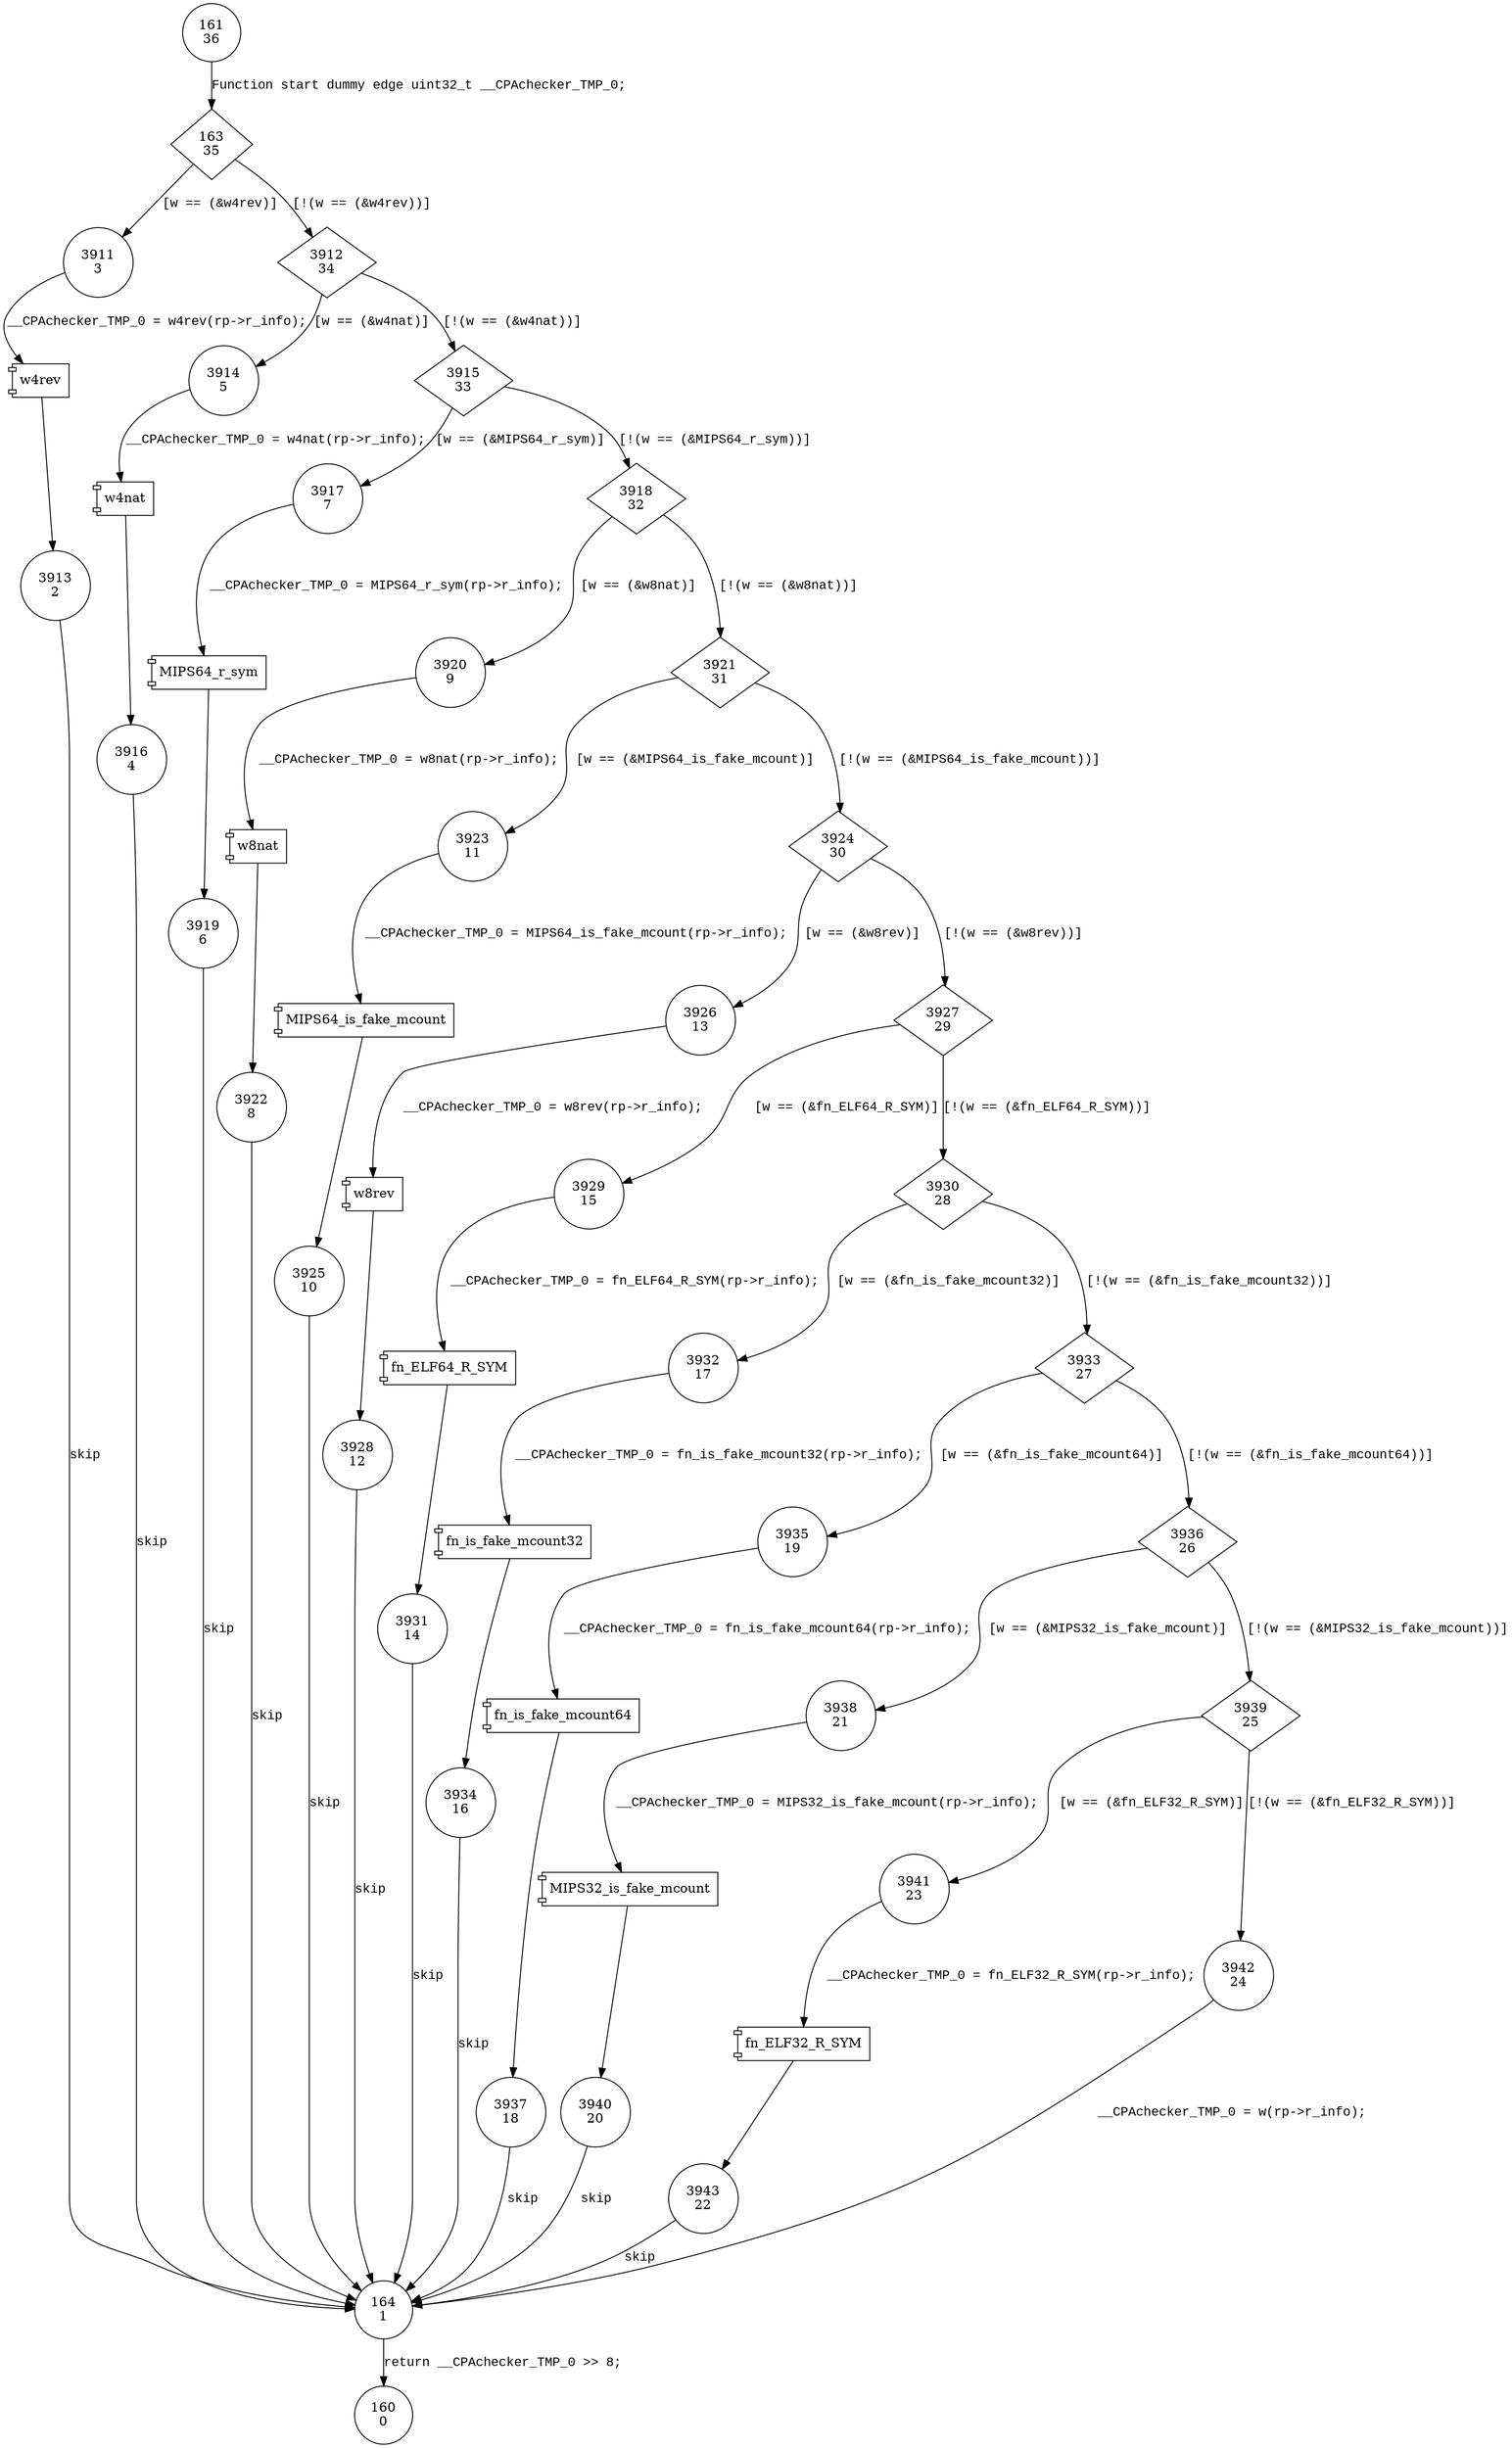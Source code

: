 digraph fn_ELF32_R_SYM {
161 [shape="circle" label="161\n36"]
163 [shape="diamond" label="163\n35"]
3911 [shape="circle" label="3911\n3"]
3912 [shape="diamond" label="3912\n34"]
3914 [shape="circle" label="3914\n5"]
3915 [shape="diamond" label="3915\n33"]
3917 [shape="circle" label="3917\n7"]
3918 [shape="diamond" label="3918\n32"]
3920 [shape="circle" label="3920\n9"]
3921 [shape="diamond" label="3921\n31"]
3923 [shape="circle" label="3923\n11"]
3924 [shape="diamond" label="3924\n30"]
3926 [shape="circle" label="3926\n13"]
3927 [shape="diamond" label="3927\n29"]
3929 [shape="circle" label="3929\n15"]
3930 [shape="diamond" label="3930\n28"]
3932 [shape="circle" label="3932\n17"]
3933 [shape="diamond" label="3933\n27"]
3935 [shape="circle" label="3935\n19"]
3936 [shape="diamond" label="3936\n26"]
3938 [shape="circle" label="3938\n21"]
3939 [shape="diamond" label="3939\n25"]
3941 [shape="circle" label="3941\n23"]
3942 [shape="circle" label="3942\n24"]
164 [shape="circle" label="164\n1"]
160 [shape="circle" label="160\n0"]
3943 [shape="circle" label="3943\n22"]
3940 [shape="circle" label="3940\n20"]
3937 [shape="circle" label="3937\n18"]
3934 [shape="circle" label="3934\n16"]
3931 [shape="circle" label="3931\n14"]
3928 [shape="circle" label="3928\n12"]
3925 [shape="circle" label="3925\n10"]
3922 [shape="circle" label="3922\n8"]
3919 [shape="circle" label="3919\n6"]
3916 [shape="circle" label="3916\n4"]
3913 [shape="circle" label="3913\n2"]
161 -> 163 [label="Function start dummy edge uint32_t __CPAchecker_TMP_0;" fontname="Courier New"]
163 -> 3911 [label="[w == (&w4rev)]" fontname="Courier New"]
163 -> 3912 [label="[!(w == (&w4rev))]" fontname="Courier New"]
3912 -> 3914 [label="[w == (&w4nat)]" fontname="Courier New"]
3912 -> 3915 [label="[!(w == (&w4nat))]" fontname="Courier New"]
3915 -> 3917 [label="[w == (&MIPS64_r_sym)]" fontname="Courier New"]
3915 -> 3918 [label="[!(w == (&MIPS64_r_sym))]" fontname="Courier New"]
3918 -> 3920 [label="[w == (&w8nat)]" fontname="Courier New"]
3918 -> 3921 [label="[!(w == (&w8nat))]" fontname="Courier New"]
3921 -> 3923 [label="[w == (&MIPS64_is_fake_mcount)]" fontname="Courier New"]
3921 -> 3924 [label="[!(w == (&MIPS64_is_fake_mcount))]" fontname="Courier New"]
3924 -> 3926 [label="[w == (&w8rev)]" fontname="Courier New"]
3924 -> 3927 [label="[!(w == (&w8rev))]" fontname="Courier New"]
3927 -> 3929 [label="[w == (&fn_ELF64_R_SYM)]" fontname="Courier New"]
3927 -> 3930 [label="[!(w == (&fn_ELF64_R_SYM))]" fontname="Courier New"]
3930 -> 3932 [label="[w == (&fn_is_fake_mcount32)]" fontname="Courier New"]
3930 -> 3933 [label="[!(w == (&fn_is_fake_mcount32))]" fontname="Courier New"]
3933 -> 3935 [label="[w == (&fn_is_fake_mcount64)]" fontname="Courier New"]
3933 -> 3936 [label="[!(w == (&fn_is_fake_mcount64))]" fontname="Courier New"]
3936 -> 3938 [label="[w == (&MIPS32_is_fake_mcount)]" fontname="Courier New"]
3936 -> 3939 [label="[!(w == (&MIPS32_is_fake_mcount))]" fontname="Courier New"]
3939 -> 3941 [label="[w == (&fn_ELF32_R_SYM)]" fontname="Courier New"]
3939 -> 3942 [label="[!(w == (&fn_ELF32_R_SYM))]" fontname="Courier New"]
164 -> 160 [label="return __CPAchecker_TMP_0 >> 8;" fontname="Courier New"]
100947 [shape="component" label="fn_ELF32_R_SYM"]
3941 -> 100947 [label="__CPAchecker_TMP_0 = fn_ELF32_R_SYM(rp->r_info);" fontname="Courier New"]
100947 -> 3943 [label="" fontname="Courier New"]
100948 [shape="component" label="MIPS32_is_fake_mcount"]
3938 -> 100948 [label="__CPAchecker_TMP_0 = MIPS32_is_fake_mcount(rp->r_info);" fontname="Courier New"]
100948 -> 3940 [label="" fontname="Courier New"]
100949 [shape="component" label="fn_is_fake_mcount64"]
3935 -> 100949 [label="__CPAchecker_TMP_0 = fn_is_fake_mcount64(rp->r_info);" fontname="Courier New"]
100949 -> 3937 [label="" fontname="Courier New"]
100950 [shape="component" label="fn_is_fake_mcount32"]
3932 -> 100950 [label="__CPAchecker_TMP_0 = fn_is_fake_mcount32(rp->r_info);" fontname="Courier New"]
100950 -> 3934 [label="" fontname="Courier New"]
100951 [shape="component" label="fn_ELF64_R_SYM"]
3929 -> 100951 [label="__CPAchecker_TMP_0 = fn_ELF64_R_SYM(rp->r_info);" fontname="Courier New"]
100951 -> 3931 [label="" fontname="Courier New"]
100952 [shape="component" label="w8rev"]
3926 -> 100952 [label="__CPAchecker_TMP_0 = w8rev(rp->r_info);" fontname="Courier New"]
100952 -> 3928 [label="" fontname="Courier New"]
100953 [shape="component" label="MIPS64_is_fake_mcount"]
3923 -> 100953 [label="__CPAchecker_TMP_0 = MIPS64_is_fake_mcount(rp->r_info);" fontname="Courier New"]
100953 -> 3925 [label="" fontname="Courier New"]
100954 [shape="component" label="w8nat"]
3920 -> 100954 [label="__CPAchecker_TMP_0 = w8nat(rp->r_info);" fontname="Courier New"]
100954 -> 3922 [label="" fontname="Courier New"]
100955 [shape="component" label="MIPS64_r_sym"]
3917 -> 100955 [label="__CPAchecker_TMP_0 = MIPS64_r_sym(rp->r_info);" fontname="Courier New"]
100955 -> 3919 [label="" fontname="Courier New"]
100956 [shape="component" label="w4nat"]
3914 -> 100956 [label="__CPAchecker_TMP_0 = w4nat(rp->r_info);" fontname="Courier New"]
100956 -> 3916 [label="" fontname="Courier New"]
100957 [shape="component" label="w4rev"]
3911 -> 100957 [label="__CPAchecker_TMP_0 = w4rev(rp->r_info);" fontname="Courier New"]
100957 -> 3913 [label="" fontname="Courier New"]
3942 -> 164 [label="__CPAchecker_TMP_0 = w(rp->r_info);" fontname="Courier New"]
3943 -> 164 [label="skip" fontname="Courier New"]
3940 -> 164 [label="skip" fontname="Courier New"]
3937 -> 164 [label="skip" fontname="Courier New"]
3934 -> 164 [label="skip" fontname="Courier New"]
3931 -> 164 [label="skip" fontname="Courier New"]
3928 -> 164 [label="skip" fontname="Courier New"]
3925 -> 164 [label="skip" fontname="Courier New"]
3922 -> 164 [label="skip" fontname="Courier New"]
3919 -> 164 [label="skip" fontname="Courier New"]
3916 -> 164 [label="skip" fontname="Courier New"]
3913 -> 164 [label="skip" fontname="Courier New"]
}